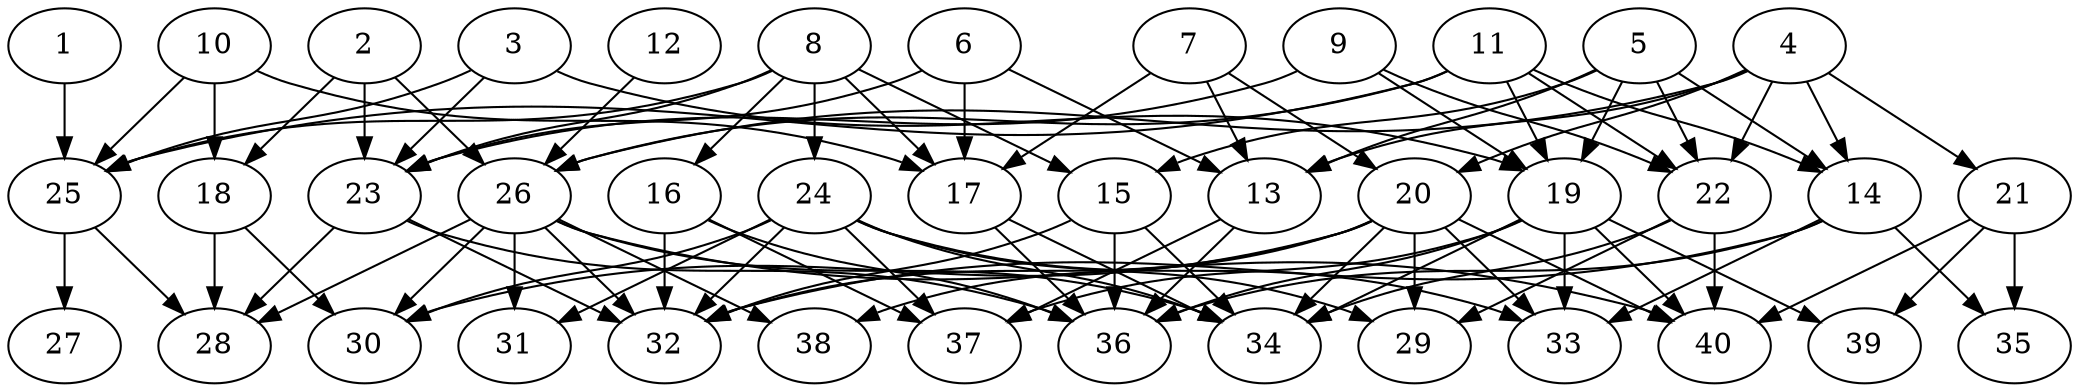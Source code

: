 // DAG automatically generated by daggen at Thu Oct  3 14:06:49 2019
// ./daggen --dot -n 40 --ccr 0.5 --fat 0.7 --regular 0.7 --density 0.5 --mindata 5242880 --maxdata 52428800 
digraph G {
  1 [size="68239360", alpha="0.03", expect_size="34119680"] 
  1 -> 25 [size ="34119680"]
  2 [size="28610560", alpha="0.19", expect_size="14305280"] 
  2 -> 18 [size ="14305280"]
  2 -> 23 [size ="14305280"]
  2 -> 26 [size ="14305280"]
  3 [size="90185728", alpha="0.20", expect_size="45092864"] 
  3 -> 19 [size ="45092864"]
  3 -> 23 [size ="45092864"]
  3 -> 25 [size ="45092864"]
  4 [size="50018304", alpha="0.01", expect_size="25009152"] 
  4 -> 13 [size ="25009152"]
  4 -> 14 [size ="25009152"]
  4 -> 20 [size ="25009152"]
  4 -> 21 [size ="25009152"]
  4 -> 22 [size ="25009152"]
  4 -> 26 [size ="25009152"]
  5 [size="62361600", alpha="0.12", expect_size="31180800"] 
  5 -> 13 [size ="31180800"]
  5 -> 14 [size ="31180800"]
  5 -> 15 [size ="31180800"]
  5 -> 19 [size ="31180800"]
  5 -> 22 [size ="31180800"]
  6 [size="59701248", alpha="0.12", expect_size="29850624"] 
  6 -> 13 [size ="29850624"]
  6 -> 17 [size ="29850624"]
  6 -> 23 [size ="29850624"]
  7 [size="62468096", alpha="0.03", expect_size="31234048"] 
  7 -> 13 [size ="31234048"]
  7 -> 17 [size ="31234048"]
  7 -> 20 [size ="31234048"]
  8 [size="11292672", alpha="0.08", expect_size="5646336"] 
  8 -> 15 [size ="5646336"]
  8 -> 16 [size ="5646336"]
  8 -> 17 [size ="5646336"]
  8 -> 23 [size ="5646336"]
  8 -> 24 [size ="5646336"]
  8 -> 25 [size ="5646336"]
  9 [size="31373312", alpha="0.08", expect_size="15686656"] 
  9 -> 19 [size ="15686656"]
  9 -> 22 [size ="15686656"]
  9 -> 23 [size ="15686656"]
  10 [size="51959808", alpha="0.02", expect_size="25979904"] 
  10 -> 17 [size ="25979904"]
  10 -> 18 [size ="25979904"]
  10 -> 25 [size ="25979904"]
  11 [size="27355136", alpha="0.15", expect_size="13677568"] 
  11 -> 14 [size ="13677568"]
  11 -> 19 [size ="13677568"]
  11 -> 22 [size ="13677568"]
  11 -> 25 [size ="13677568"]
  11 -> 26 [size ="13677568"]
  12 [size="40015872", alpha="0.01", expect_size="20007936"] 
  12 -> 26 [size ="20007936"]
  13 [size="33351680", alpha="0.17", expect_size="16675840"] 
  13 -> 36 [size ="16675840"]
  13 -> 37 [size ="16675840"]
  14 [size="31150080", alpha="0.12", expect_size="15575040"] 
  14 -> 32 [size ="15575040"]
  14 -> 33 [size ="15575040"]
  14 -> 35 [size ="15575040"]
  14 -> 36 [size ="15575040"]
  15 [size="36669440", alpha="0.00", expect_size="18334720"] 
  15 -> 32 [size ="18334720"]
  15 -> 34 [size ="18334720"]
  15 -> 36 [size ="18334720"]
  16 [size="94871552", alpha="0.20", expect_size="47435776"] 
  16 -> 32 [size ="47435776"]
  16 -> 36 [size ="47435776"]
  16 -> 37 [size ="47435776"]
  17 [size="56369152", alpha="0.02", expect_size="28184576"] 
  17 -> 34 [size ="28184576"]
  17 -> 36 [size ="28184576"]
  18 [size="71690240", alpha="0.04", expect_size="35845120"] 
  18 -> 28 [size ="35845120"]
  18 -> 30 [size ="35845120"]
  19 [size="12931072", alpha="0.18", expect_size="6465536"] 
  19 -> 33 [size ="6465536"]
  19 -> 34 [size ="6465536"]
  19 -> 36 [size ="6465536"]
  19 -> 37 [size ="6465536"]
  19 -> 39 [size ="6465536"]
  19 -> 40 [size ="6465536"]
  20 [size="52133888", alpha="0.02", expect_size="26066944"] 
  20 -> 29 [size ="26066944"]
  20 -> 30 [size ="26066944"]
  20 -> 32 [size ="26066944"]
  20 -> 33 [size ="26066944"]
  20 -> 34 [size ="26066944"]
  20 -> 38 [size ="26066944"]
  20 -> 40 [size ="26066944"]
  21 [size="60483584", alpha="0.18", expect_size="30241792"] 
  21 -> 35 [size ="30241792"]
  21 -> 39 [size ="30241792"]
  21 -> 40 [size ="30241792"]
  22 [size="35588096", alpha="0.18", expect_size="17794048"] 
  22 -> 29 [size ="17794048"]
  22 -> 34 [size ="17794048"]
  22 -> 40 [size ="17794048"]
  23 [size="39575552", alpha="0.15", expect_size="19787776"] 
  23 -> 28 [size ="19787776"]
  23 -> 32 [size ="19787776"]
  23 -> 36 [size ="19787776"]
  24 [size="26691584", alpha="0.20", expect_size="13345792"] 
  24 -> 29 [size ="13345792"]
  24 -> 30 [size ="13345792"]
  24 -> 31 [size ="13345792"]
  24 -> 32 [size ="13345792"]
  24 -> 33 [size ="13345792"]
  24 -> 34 [size ="13345792"]
  24 -> 37 [size ="13345792"]
  25 [size="82139136", alpha="0.16", expect_size="41069568"] 
  25 -> 27 [size ="41069568"]
  25 -> 28 [size ="41069568"]
  26 [size="82491392", alpha="0.03", expect_size="41245696"] 
  26 -> 28 [size ="41245696"]
  26 -> 30 [size ="41245696"]
  26 -> 31 [size ="41245696"]
  26 -> 32 [size ="41245696"]
  26 -> 34 [size ="41245696"]
  26 -> 38 [size ="41245696"]
  26 -> 40 [size ="41245696"]
  27 [size="80893952", alpha="0.00", expect_size="40446976"] 
  28 [size="88201216", alpha="0.18", expect_size="44100608"] 
  29 [size="11577344", alpha="0.00", expect_size="5788672"] 
  30 [size="96751616", alpha="0.11", expect_size="48375808"] 
  31 [size="11321344", alpha="0.06", expect_size="5660672"] 
  32 [size="96157696", alpha="0.07", expect_size="48078848"] 
  33 [size="86274048", alpha="0.13", expect_size="43137024"] 
  34 [size="61370368", alpha="0.03", expect_size="30685184"] 
  35 [size="60979200", alpha="0.18", expect_size="30489600"] 
  36 [size="42606592", alpha="0.12", expect_size="21303296"] 
  37 [size="55468032", alpha="0.15", expect_size="27734016"] 
  38 [size="57176064", alpha="0.11", expect_size="28588032"] 
  39 [size="48537600", alpha="0.08", expect_size="24268800"] 
  40 [size="50442240", alpha="0.14", expect_size="25221120"] 
}

